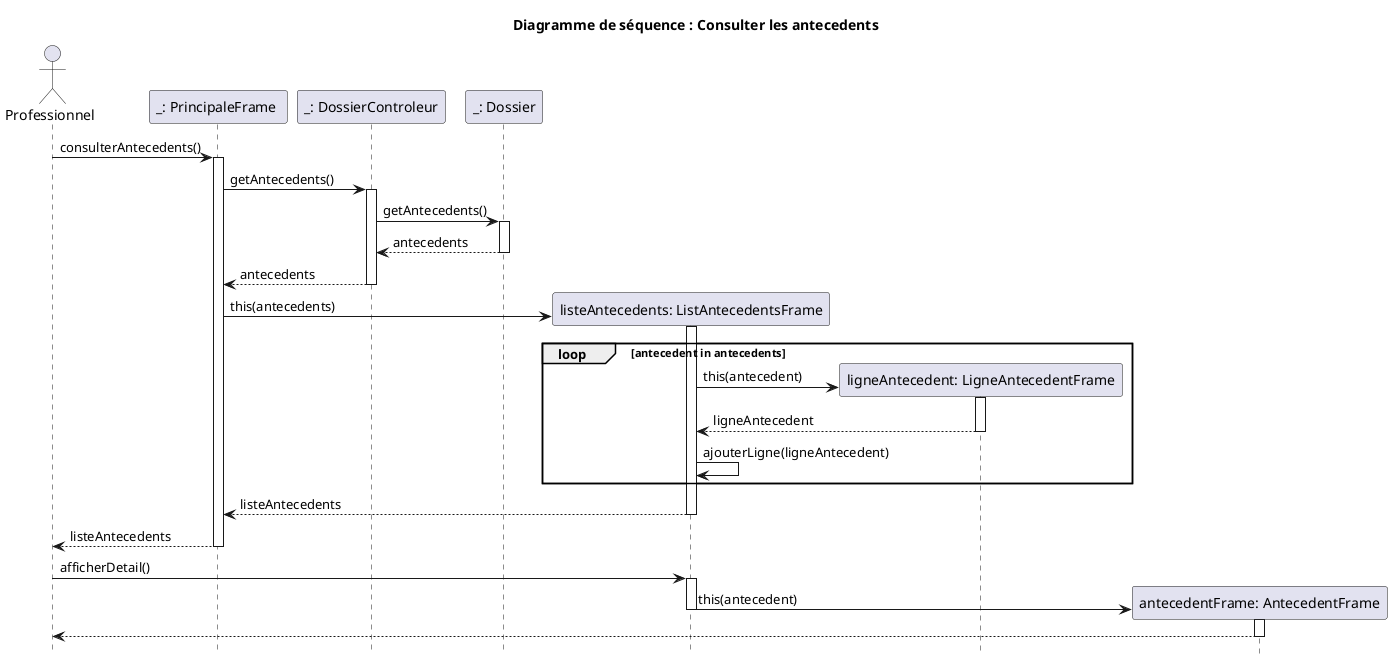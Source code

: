 @startuml

title Diagramme de séquence : Consulter les antecedents
hide footbox

actor "Professionnel" as pro

participant "_: PrincipaleFrame " as pf
pro -> pf : consulterAntecedents()
activate pf
    participant "_: DossierControleur" as dc
    pf -> dc : getAntecedents()
    activate dc
    participant "_: Dossier" as d
    dc -> d : getAntecedents()
    activate d
    d --> dc : antecedents
    deactivate d
    dc --> pf : antecedents
    deactivate dc
    create participant "listeAntecedents: ListAntecedentsFrame" as laf
    pf -> laf: this(antecedents)
    activate laf
    loop antecedent in antecedents
        create participant "ligneAntecedent: LigneAntecedentFrame" as lf
            laf -> lf : this(antecedent)
            activate lf
            lf --> laf : ligneAntecedent
            deactivate lf
        laf -> laf : ajouterLigne(ligneAntecedent)
    end
    laf --> pf : listeAntecedents
    deactivate laf
    pf --> pro : listeAntecedents
deactivate pf

pro -> laf : afficherDetail()
activate laf
create participant "antecedentFrame: AntecedentFrame" as af
    laf -> af: this(antecedent)
    deactivate laf
    activate af
    af --> pro 
    deactivate af


@enduml